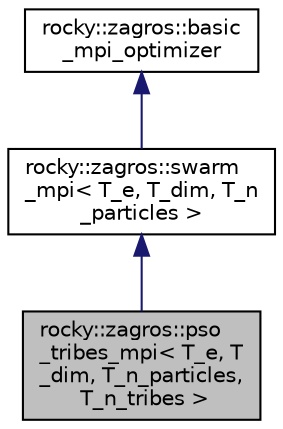 digraph "rocky::zagros::pso_tribes_mpi&lt; T_e, T_dim, T_n_particles, T_n_tribes &gt;"
{
 // LATEX_PDF_SIZE
  edge [fontname="Helvetica",fontsize="10",labelfontname="Helvetica",labelfontsize="10"];
  node [fontname="Helvetica",fontsize="10",shape=record];
  Node1 [label="rocky::zagros::pso\l_tribes_mpi\< T_e, T\l_dim, T_n_particles,\l T_n_tribes \>",height=0.2,width=0.4,color="black", fillcolor="grey75", style="filled", fontcolor="black",tooltip="Particle Swarm MPI Implementation Implementation of TribePSO Reference : Chen, K.,..."];
  Node2 -> Node1 [dir="back",color="midnightblue",fontsize="10",style="solid",fontname="Helvetica"];
  Node2 [label="rocky::zagros::swarm\l_mpi\< T_e, T_dim, T_n\l_particles \>",height=0.2,width=0.4,color="black", fillcolor="white", style="filled",URL="$classrocky_1_1zagros_1_1swarm__mpi.html",tooltip="base class for swarm optimizers Implementing required MPI communication routines"];
  Node3 -> Node2 [dir="back",color="midnightblue",fontsize="10",style="solid",fontname="Helvetica"];
  Node3 [label="rocky::zagros::basic\l_mpi_optimizer",height=0.2,width=0.4,color="black", fillcolor="white", style="filled",URL="$classrocky_1_1zagros_1_1basic__mpi__optimizer.html",tooltip="basic class for all mpi optimizers"];
}
